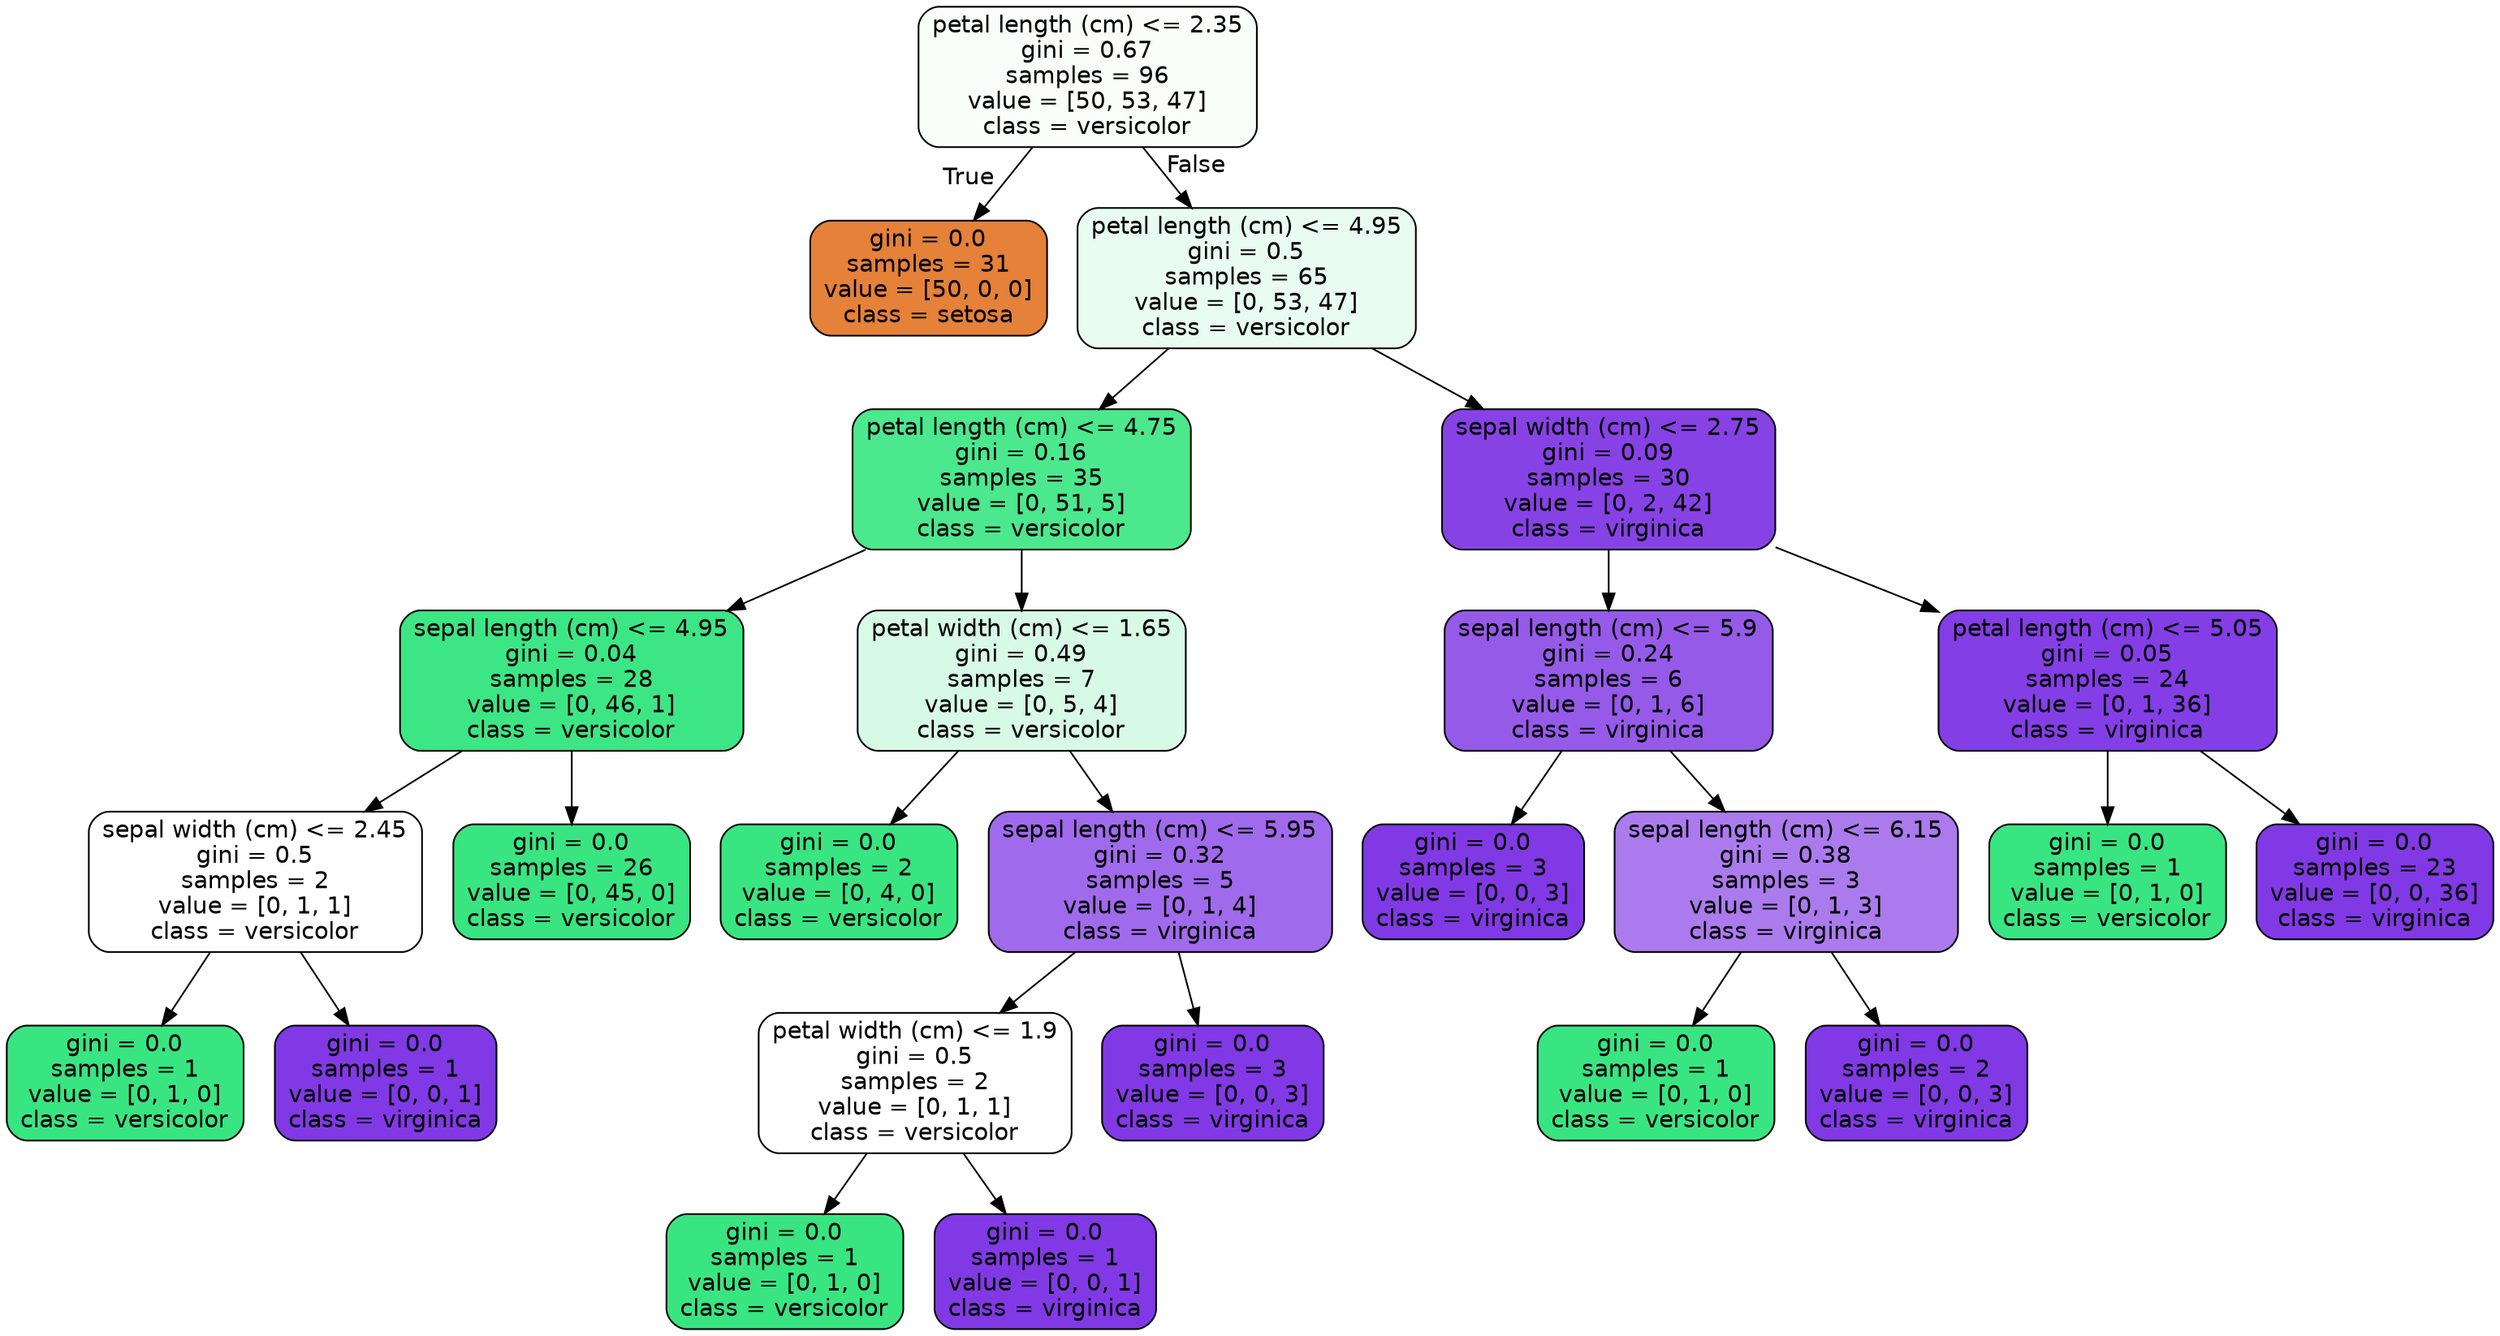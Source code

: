 digraph Tree {
node [shape=box, style="filled, rounded", color="black", fontname=helvetica] ;
edge [fontname=helvetica] ;
0 [label="petal length (cm) <= 2.35\ngini = 0.67\nsamples = 96\nvalue = [50, 53, 47]\nclass = versicolor", fillcolor="#f9fefb"] ;
1 [label="gini = 0.0\nsamples = 31\nvalue = [50, 0, 0]\nclass = setosa", fillcolor="#e58139"] ;
0 -> 1 [labeldistance=2.5, labelangle=45, headlabel="True"] ;
2 [label="petal length (cm) <= 4.95\ngini = 0.5\nsamples = 65\nvalue = [0, 53, 47]\nclass = versicolor", fillcolor="#e9fcf1"] ;
0 -> 2 [labeldistance=2.5, labelangle=-45, headlabel="False"] ;
3 [label="petal length (cm) <= 4.75\ngini = 0.16\nsamples = 35\nvalue = [0, 51, 5]\nclass = versicolor", fillcolor="#4ce88d"] ;
2 -> 3 ;
4 [label="sepal length (cm) <= 4.95\ngini = 0.04\nsamples = 28\nvalue = [0, 46, 1]\nclass = versicolor", fillcolor="#3de684"] ;
3 -> 4 ;
5 [label="sepal width (cm) <= 2.45\ngini = 0.5\nsamples = 2\nvalue = [0, 1, 1]\nclass = versicolor", fillcolor="#ffffff"] ;
4 -> 5 ;
6 [label="gini = 0.0\nsamples = 1\nvalue = [0, 1, 0]\nclass = versicolor", fillcolor="#39e581"] ;
5 -> 6 ;
7 [label="gini = 0.0\nsamples = 1\nvalue = [0, 0, 1]\nclass = virginica", fillcolor="#8139e5"] ;
5 -> 7 ;
8 [label="gini = 0.0\nsamples = 26\nvalue = [0, 45, 0]\nclass = versicolor", fillcolor="#39e581"] ;
4 -> 8 ;
9 [label="petal width (cm) <= 1.65\ngini = 0.49\nsamples = 7\nvalue = [0, 5, 4]\nclass = versicolor", fillcolor="#d7fae6"] ;
3 -> 9 ;
10 [label="gini = 0.0\nsamples = 2\nvalue = [0, 4, 0]\nclass = versicolor", fillcolor="#39e581"] ;
9 -> 10 ;
11 [label="sepal length (cm) <= 5.95\ngini = 0.32\nsamples = 5\nvalue = [0, 1, 4]\nclass = virginica", fillcolor="#a06aec"] ;
9 -> 11 ;
12 [label="petal width (cm) <= 1.9\ngini = 0.5\nsamples = 2\nvalue = [0, 1, 1]\nclass = versicolor", fillcolor="#ffffff"] ;
11 -> 12 ;
13 [label="gini = 0.0\nsamples = 1\nvalue = [0, 1, 0]\nclass = versicolor", fillcolor="#39e581"] ;
12 -> 13 ;
14 [label="gini = 0.0\nsamples = 1\nvalue = [0, 0, 1]\nclass = virginica", fillcolor="#8139e5"] ;
12 -> 14 ;
15 [label="gini = 0.0\nsamples = 3\nvalue = [0, 0, 3]\nclass = virginica", fillcolor="#8139e5"] ;
11 -> 15 ;
16 [label="sepal width (cm) <= 2.75\ngini = 0.09\nsamples = 30\nvalue = [0, 2, 42]\nclass = virginica", fillcolor="#8742e6"] ;
2 -> 16 ;
17 [label="sepal length (cm) <= 5.9\ngini = 0.24\nsamples = 6\nvalue = [0, 1, 6]\nclass = virginica", fillcolor="#965ae9"] ;
16 -> 17 ;
18 [label="gini = 0.0\nsamples = 3\nvalue = [0, 0, 3]\nclass = virginica", fillcolor="#8139e5"] ;
17 -> 18 ;
19 [label="sepal length (cm) <= 6.15\ngini = 0.38\nsamples = 3\nvalue = [0, 1, 3]\nclass = virginica", fillcolor="#ab7bee"] ;
17 -> 19 ;
20 [label="gini = 0.0\nsamples = 1\nvalue = [0, 1, 0]\nclass = versicolor", fillcolor="#39e581"] ;
19 -> 20 ;
21 [label="gini = 0.0\nsamples = 2\nvalue = [0, 0, 3]\nclass = virginica", fillcolor="#8139e5"] ;
19 -> 21 ;
22 [label="petal length (cm) <= 5.05\ngini = 0.05\nsamples = 24\nvalue = [0, 1, 36]\nclass = virginica", fillcolor="#843ee6"] ;
16 -> 22 ;
23 [label="gini = 0.0\nsamples = 1\nvalue = [0, 1, 0]\nclass = versicolor", fillcolor="#39e581"] ;
22 -> 23 ;
24 [label="gini = 0.0\nsamples = 23\nvalue = [0, 0, 36]\nclass = virginica", fillcolor="#8139e5"] ;
22 -> 24 ;
}